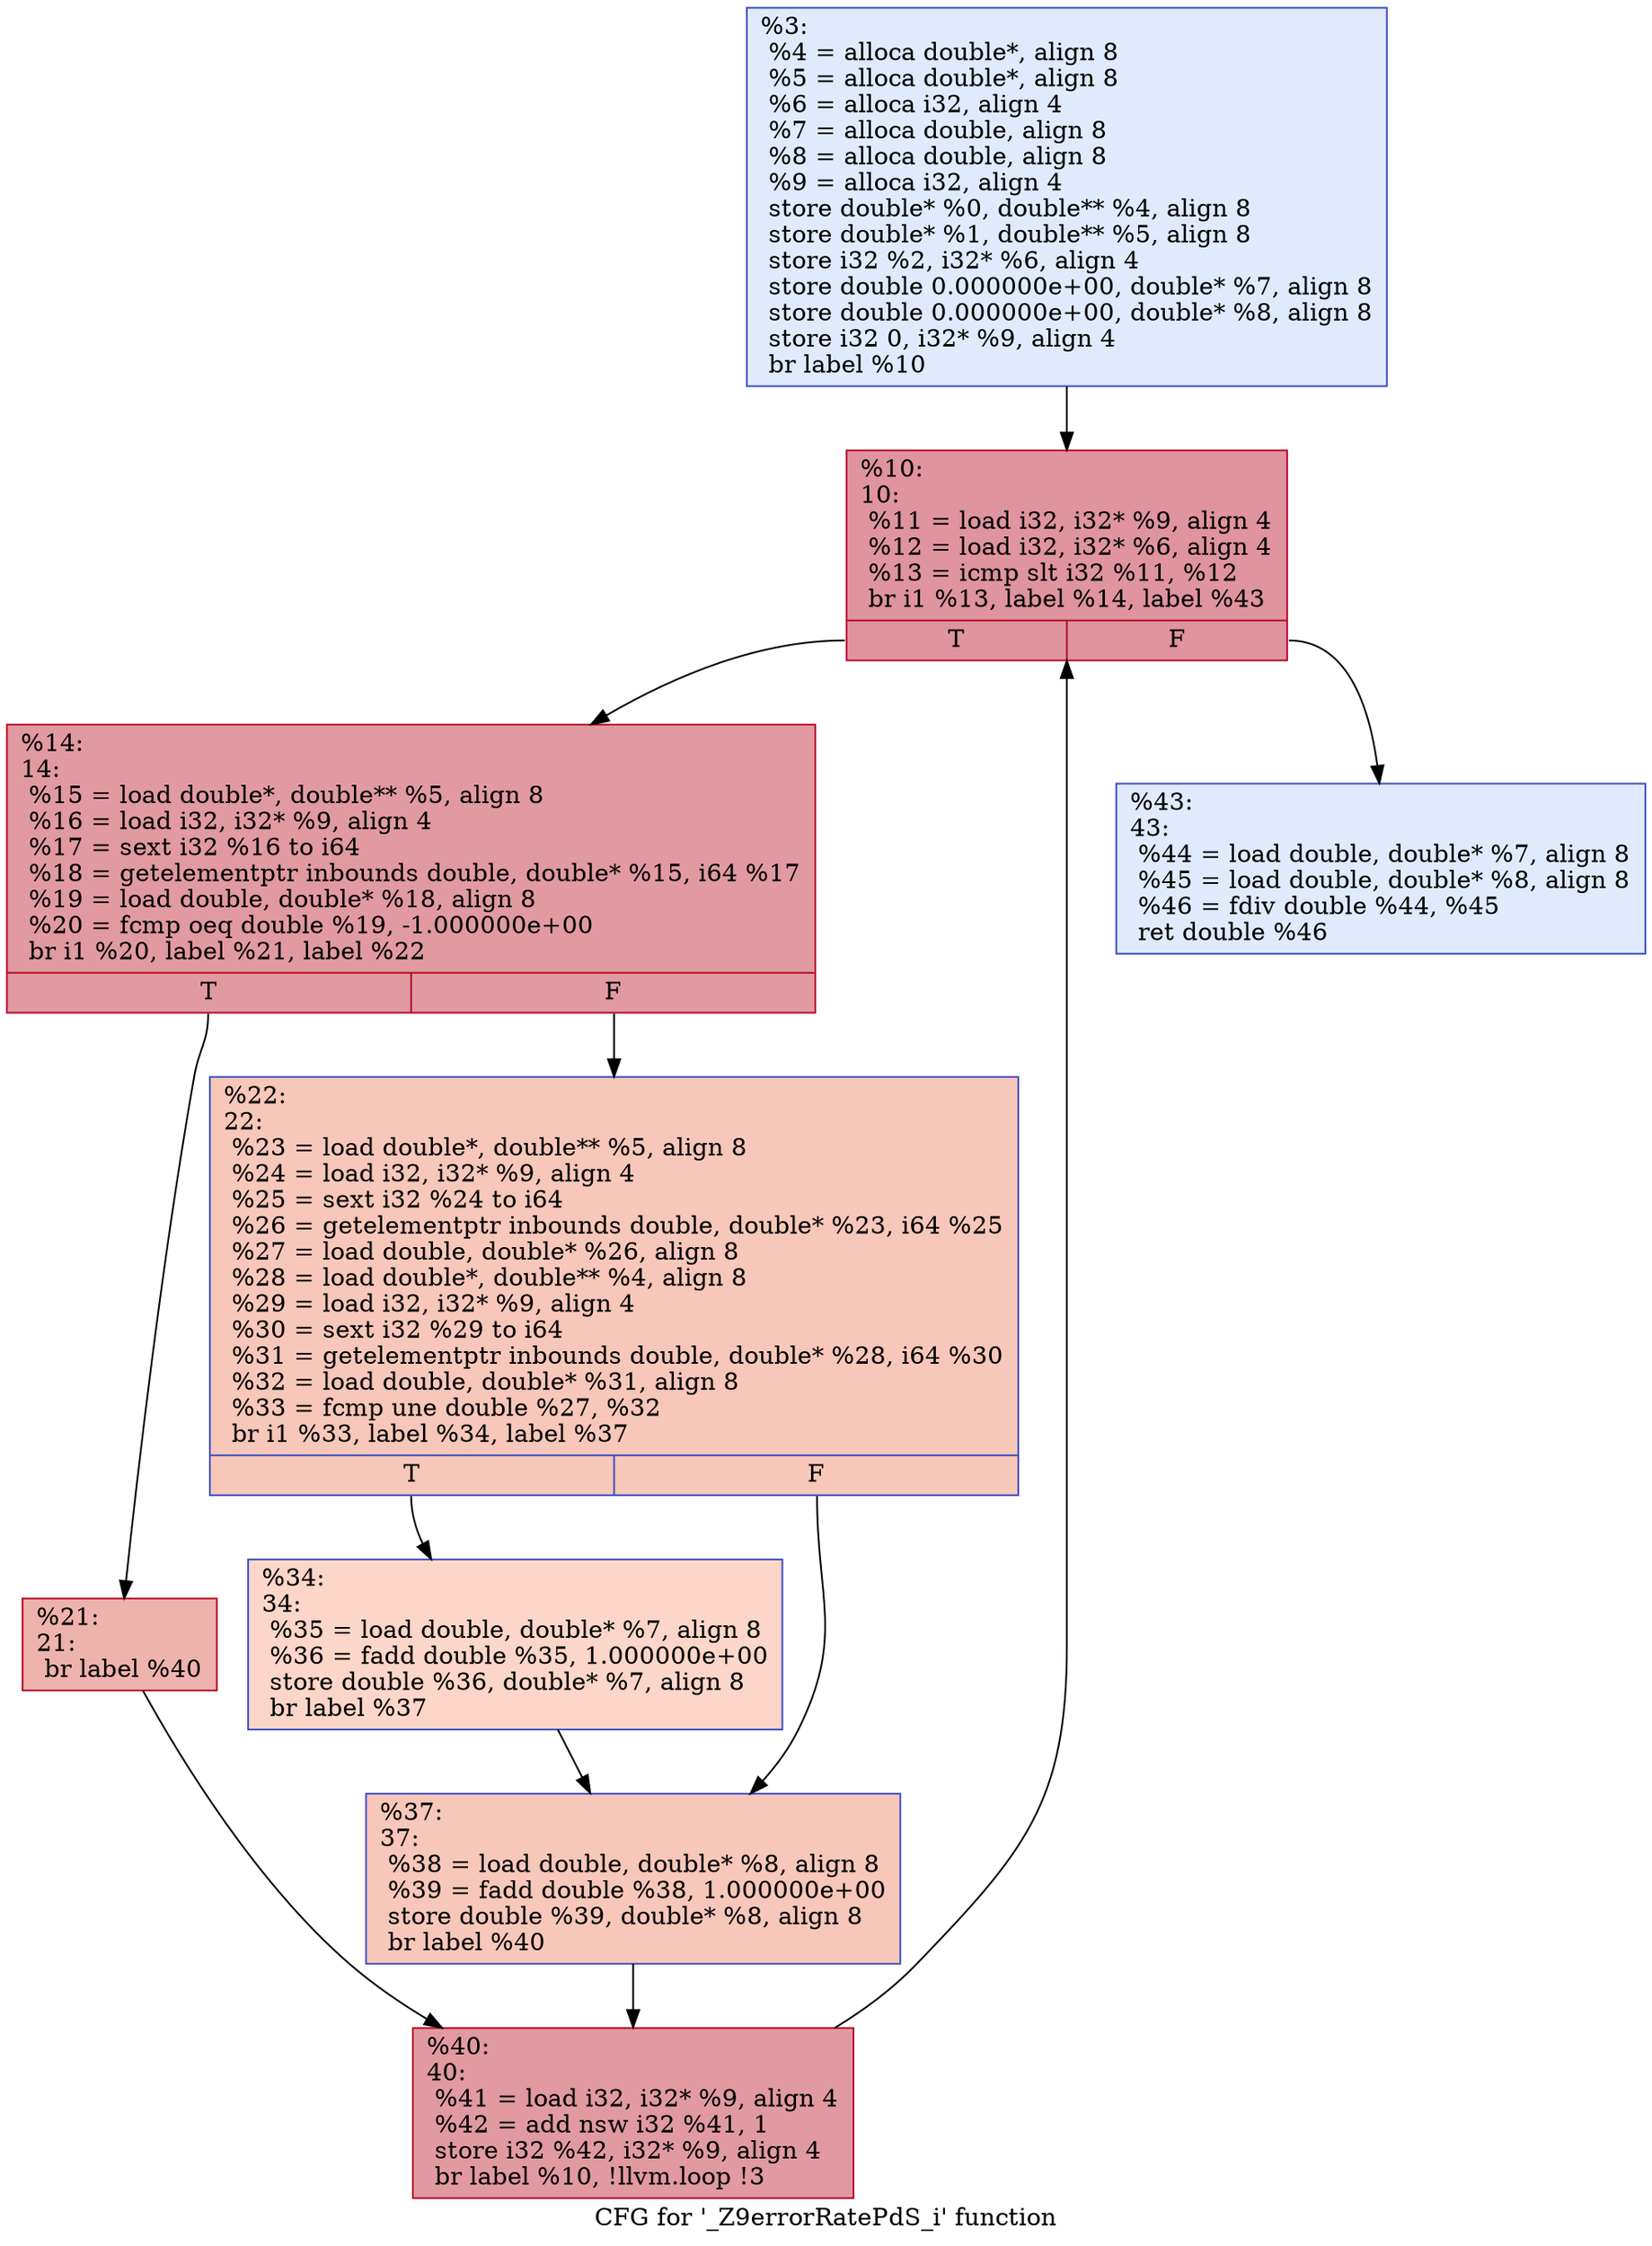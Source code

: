 digraph "CFG for '_Z9errorRatePdS_i' function" {
	label="CFG for '_Z9errorRatePdS_i' function";

	Node0x22f2d492330 [shape=record,color="#3d50c3ff", style=filled, fillcolor="#b9d0f970",label="{%3:\l  %4 = alloca double*, align 8\l  %5 = alloca double*, align 8\l  %6 = alloca i32, align 4\l  %7 = alloca double, align 8\l  %8 = alloca double, align 8\l  %9 = alloca i32, align 4\l  store double* %0, double** %4, align 8\l  store double* %1, double** %5, align 8\l  store i32 %2, i32* %6, align 4\l  store double 0.000000e+00, double* %7, align 8\l  store double 0.000000e+00, double* %8, align 8\l  store i32 0, i32* %9, align 4\l  br label %10\l}"];
	Node0x22f2d492330 -> Node0x22f2d492380;
	Node0x22f2d492380 [shape=record,color="#b70d28ff", style=filled, fillcolor="#b70d2870",label="{%10:\l10:                                               \l  %11 = load i32, i32* %9, align 4\l  %12 = load i32, i32* %6, align 4\l  %13 = icmp slt i32 %11, %12\l  br i1 %13, label %14, label %43\l|{<s0>T|<s1>F}}"];
	Node0x22f2d492380:s0 -> Node0x22f2d491110;
	Node0x22f2d492380:s1 -> Node0x22f2d491a20;
	Node0x22f2d491110 [shape=record,color="#b70d28ff", style=filled, fillcolor="#bb1b2c70",label="{%14:\l14:                                               \l  %15 = load double*, double** %5, align 8\l  %16 = load i32, i32* %9, align 4\l  %17 = sext i32 %16 to i64\l  %18 = getelementptr inbounds double, double* %15, i64 %17\l  %19 = load double, double* %18, align 8\l  %20 = fcmp oeq double %19, -1.000000e+00\l  br i1 %20, label %21, label %22\l|{<s0>T|<s1>F}}"];
	Node0x22f2d491110:s0 -> Node0x22f2d491ac0;
	Node0x22f2d491110:s1 -> Node0x22f2d490b20;
	Node0x22f2d491ac0 [shape=record,color="#b70d28ff", style=filled, fillcolor="#d6524470",label="{%21:\l21:                                               \l  br label %40\l}"];
	Node0x22f2d491ac0 -> Node0x22f2d491b60;
	Node0x22f2d490b20 [shape=record,color="#3d50c3ff", style=filled, fillcolor="#ec7f6370",label="{%22:\l22:                                               \l  %23 = load double*, double** %5, align 8\l  %24 = load i32, i32* %9, align 4\l  %25 = sext i32 %24 to i64\l  %26 = getelementptr inbounds double, double* %23, i64 %25\l  %27 = load double, double* %26, align 8\l  %28 = load double*, double** %4, align 8\l  %29 = load i32, i32* %9, align 4\l  %30 = sext i32 %29 to i64\l  %31 = getelementptr inbounds double, double* %28, i64 %30\l  %32 = load double, double* %31, align 8\l  %33 = fcmp une double %27, %32\l  br i1 %33, label %34, label %37\l|{<s0>T|<s1>F}}"];
	Node0x22f2d490b20:s0 -> Node0x22f2d4914d0;
	Node0x22f2d490b20:s1 -> Node0x22f2d491480;
	Node0x22f2d4914d0 [shape=record,color="#3d50c3ff", style=filled, fillcolor="#f6a38570",label="{%34:\l34:                                               \l  %35 = load double, double* %7, align 8\l  %36 = fadd double %35, 1.000000e+00\l  store double %36, double* %7, align 8\l  br label %37\l}"];
	Node0x22f2d4914d0 -> Node0x22f2d491480;
	Node0x22f2d491480 [shape=record,color="#3d50c3ff", style=filled, fillcolor="#ec7f6370",label="{%37:\l37:                                               \l  %38 = load double, double* %8, align 8\l  %39 = fadd double %38, 1.000000e+00\l  store double %39, double* %8, align 8\l  br label %40\l}"];
	Node0x22f2d491480 -> Node0x22f2d491b60;
	Node0x22f2d491b60 [shape=record,color="#b70d28ff", style=filled, fillcolor="#bb1b2c70",label="{%40:\l40:                                               \l  %41 = load i32, i32* %9, align 4\l  %42 = add nsw i32 %41, 1\l  store i32 %42, i32* %9, align 4\l  br label %10, !llvm.loop !3\l}"];
	Node0x22f2d491b60 -> Node0x22f2d492380;
	Node0x22f2d491a20 [shape=record,color="#3d50c3ff", style=filled, fillcolor="#b9d0f970",label="{%43:\l43:                                               \l  %44 = load double, double* %7, align 8\l  %45 = load double, double* %8, align 8\l  %46 = fdiv double %44, %45\l  ret double %46\l}"];
}
